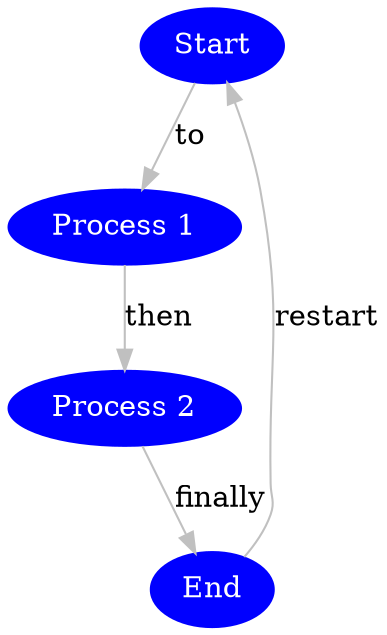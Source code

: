 digraph G {
    node [shape=ellipse, color=blue, style=filled, fontcolor=white];
    edge [color=gray];

    A [label="Start"];
    B [label="Process 1"];
    C [label="Process 2"];
    D [label="End"];

    A -> B [label="to"];
    B -> C [label="then"];
    C -> D [label="finally"];
    D -> A [label="restart"];
}